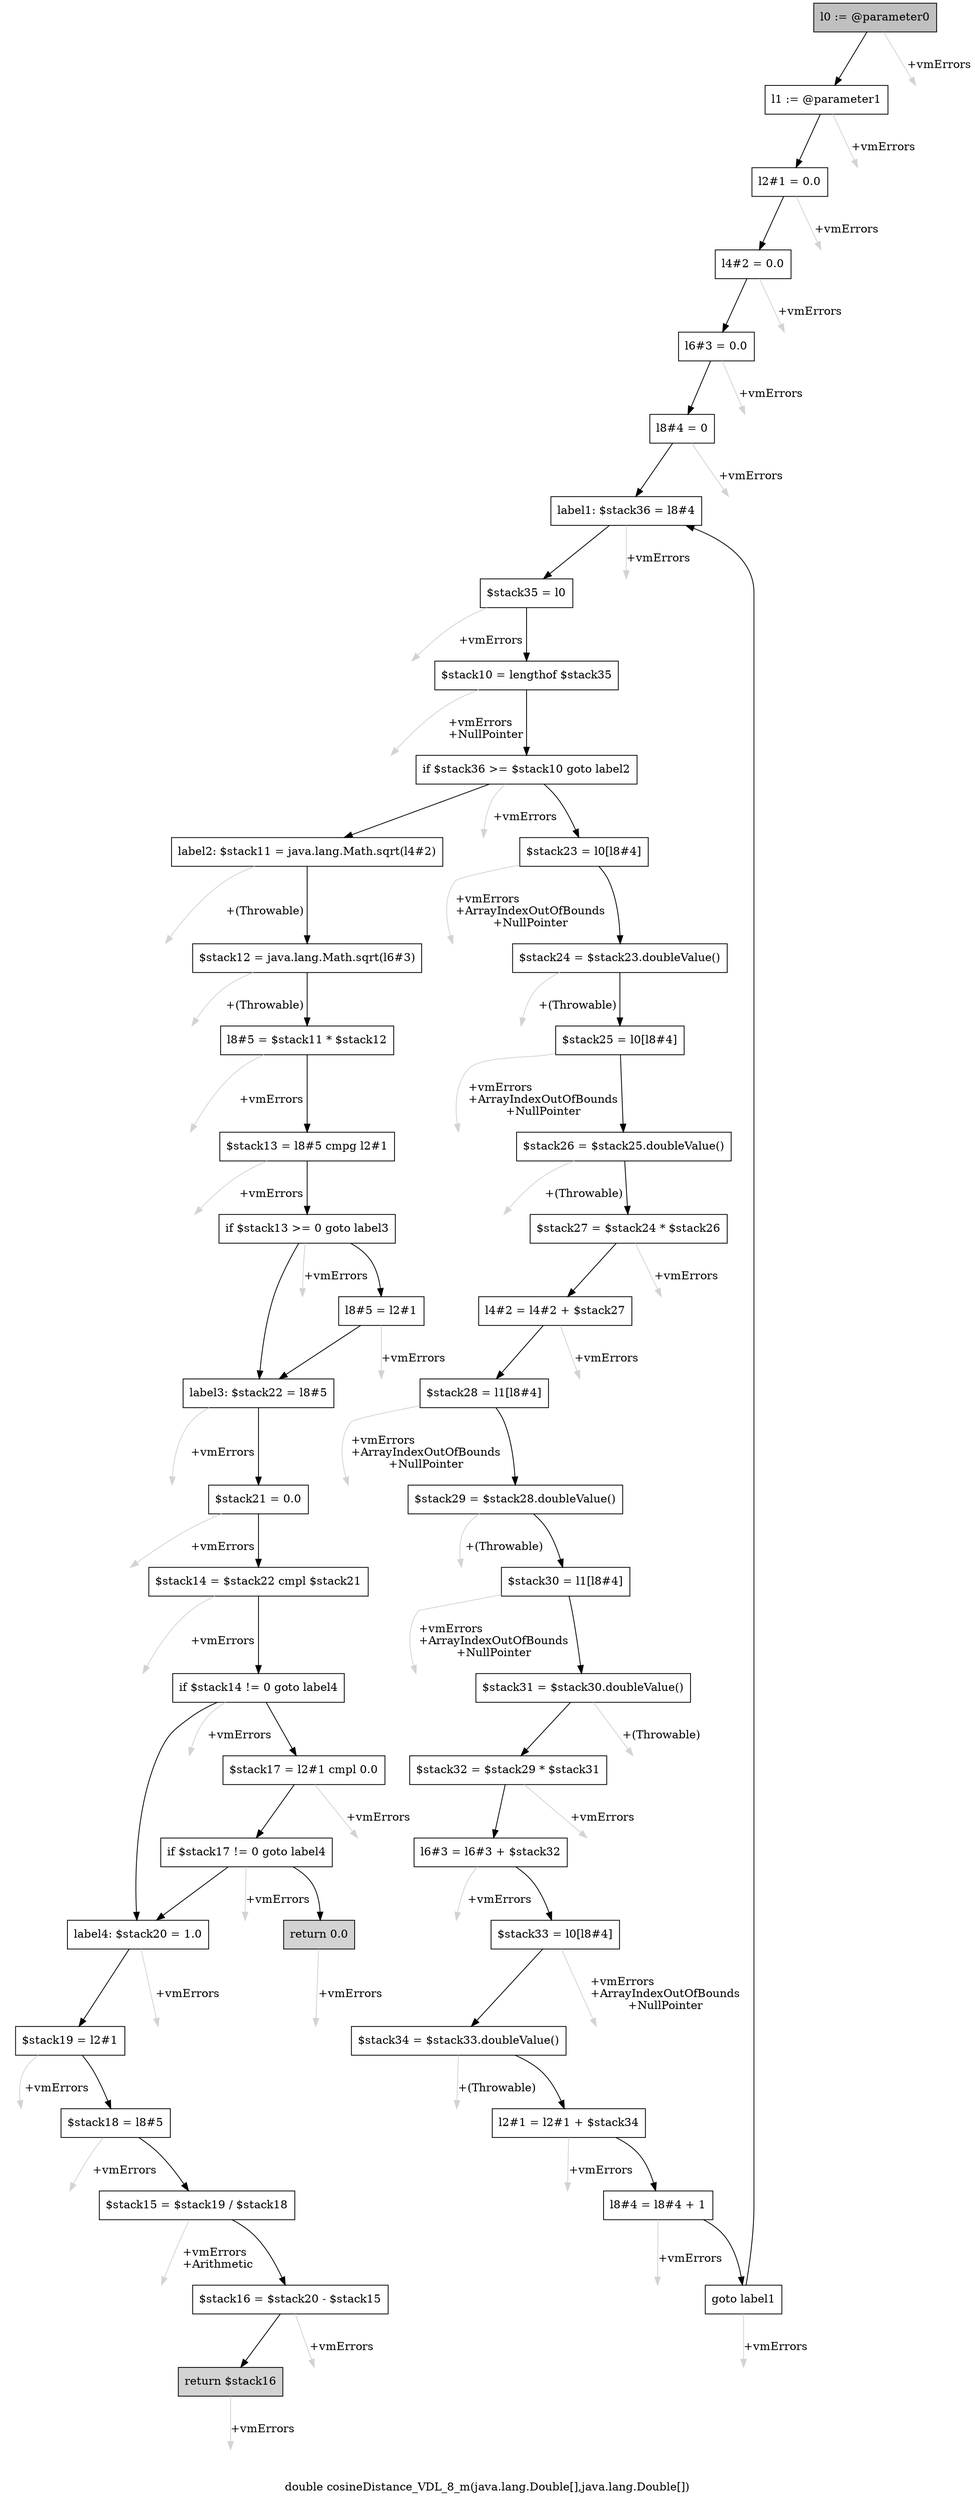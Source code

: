 digraph "double cosineDistance_VDL_8_m(java.lang.Double[],java.lang.Double[])" {
    label="double cosineDistance_VDL_8_m(java.lang.Double[],java.lang.Double[])";
    node [shape=box];
    "0" [style=filled,fillcolor=gray,label="l0 := @parameter0",];
    "1" [label="l1 := @parameter1",];
    "0"->"1" [color=black,];
    "46" [style=invis,label="Esc",];
    "0"->"46" [color=lightgray,label="\l+vmErrors",];
    "2" [label="l2#1 = 0.0",];
    "1"->"2" [color=black,];
    "47" [style=invis,label="Esc",];
    "1"->"47" [color=lightgray,label="\l+vmErrors",];
    "3" [label="l4#2 = 0.0",];
    "2"->"3" [color=black,];
    "48" [style=invis,label="Esc",];
    "2"->"48" [color=lightgray,label="\l+vmErrors",];
    "4" [label="l6#3 = 0.0",];
    "3"->"4" [color=black,];
    "49" [style=invis,label="Esc",];
    "3"->"49" [color=lightgray,label="\l+vmErrors",];
    "5" [label="l8#4 = 0",];
    "4"->"5" [color=black,];
    "50" [style=invis,label="Esc",];
    "4"->"50" [color=lightgray,label="\l+vmErrors",];
    "6" [label="label1: $stack36 = l8#4",];
    "5"->"6" [color=black,];
    "51" [style=invis,label="Esc",];
    "5"->"51" [color=lightgray,label="\l+vmErrors",];
    "7" [label="$stack35 = l0",];
    "6"->"7" [color=black,];
    "52" [style=invis,label="Esc",];
    "6"->"52" [color=lightgray,label="\l+vmErrors",];
    "8" [label="$stack10 = lengthof $stack35",];
    "7"->"8" [color=black,];
    "53" [style=invis,label="Esc",];
    "7"->"53" [color=lightgray,label="\l+vmErrors",];
    "9" [label="if $stack36 >= $stack10 goto label2",];
    "8"->"9" [color=black,];
    "54" [style=invis,label="Esc",];
    "8"->"54" [color=lightgray,label="\l+vmErrors\l+NullPointer",];
    "10" [label="$stack23 = l0[l8#4]",];
    "9"->"10" [color=black,];
    "27" [label="label2: $stack11 = java.lang.Math.sqrt(l4#2)",];
    "9"->"27" [color=black,];
    "55" [style=invis,label="Esc",];
    "9"->"55" [color=lightgray,label="\l+vmErrors",];
    "11" [label="$stack24 = $stack23.doubleValue()",];
    "10"->"11" [color=black,];
    "56" [style=invis,label="Esc",];
    "10"->"56" [color=lightgray,label="\l+vmErrors\l+ArrayIndexOutOfBounds\l+NullPointer",];
    "12" [label="$stack25 = l0[l8#4]",];
    "11"->"12" [color=black,];
    "57" [style=invis,label="Esc",];
    "11"->"57" [color=lightgray,label="\l+(Throwable)",];
    "13" [label="$stack26 = $stack25.doubleValue()",];
    "12"->"13" [color=black,];
    "58" [style=invis,label="Esc",];
    "12"->"58" [color=lightgray,label="\l+vmErrors\l+ArrayIndexOutOfBounds\l+NullPointer",];
    "14" [label="$stack27 = $stack24 * $stack26",];
    "13"->"14" [color=black,];
    "59" [style=invis,label="Esc",];
    "13"->"59" [color=lightgray,label="\l+(Throwable)",];
    "15" [label="l4#2 = l4#2 + $stack27",];
    "14"->"15" [color=black,];
    "60" [style=invis,label="Esc",];
    "14"->"60" [color=lightgray,label="\l+vmErrors",];
    "16" [label="$stack28 = l1[l8#4]",];
    "15"->"16" [color=black,];
    "61" [style=invis,label="Esc",];
    "15"->"61" [color=lightgray,label="\l+vmErrors",];
    "17" [label="$stack29 = $stack28.doubleValue()",];
    "16"->"17" [color=black,];
    "62" [style=invis,label="Esc",];
    "16"->"62" [color=lightgray,label="\l+vmErrors\l+ArrayIndexOutOfBounds\l+NullPointer",];
    "18" [label="$stack30 = l1[l8#4]",];
    "17"->"18" [color=black,];
    "63" [style=invis,label="Esc",];
    "17"->"63" [color=lightgray,label="\l+(Throwable)",];
    "19" [label="$stack31 = $stack30.doubleValue()",];
    "18"->"19" [color=black,];
    "64" [style=invis,label="Esc",];
    "18"->"64" [color=lightgray,label="\l+vmErrors\l+ArrayIndexOutOfBounds\l+NullPointer",];
    "20" [label="$stack32 = $stack29 * $stack31",];
    "19"->"20" [color=black,];
    "65" [style=invis,label="Esc",];
    "19"->"65" [color=lightgray,label="\l+(Throwable)",];
    "21" [label="l6#3 = l6#3 + $stack32",];
    "20"->"21" [color=black,];
    "66" [style=invis,label="Esc",];
    "20"->"66" [color=lightgray,label="\l+vmErrors",];
    "22" [label="$stack33 = l0[l8#4]",];
    "21"->"22" [color=black,];
    "67" [style=invis,label="Esc",];
    "21"->"67" [color=lightgray,label="\l+vmErrors",];
    "23" [label="$stack34 = $stack33.doubleValue()",];
    "22"->"23" [color=black,];
    "68" [style=invis,label="Esc",];
    "22"->"68" [color=lightgray,label="\l+vmErrors\l+ArrayIndexOutOfBounds\l+NullPointer",];
    "24" [label="l2#1 = l2#1 + $stack34",];
    "23"->"24" [color=black,];
    "69" [style=invis,label="Esc",];
    "23"->"69" [color=lightgray,label="\l+(Throwable)",];
    "25" [label="l8#4 = l8#4 + 1",];
    "24"->"25" [color=black,];
    "70" [style=invis,label="Esc",];
    "24"->"70" [color=lightgray,label="\l+vmErrors",];
    "26" [label="goto label1",];
    "25"->"26" [color=black,];
    "71" [style=invis,label="Esc",];
    "25"->"71" [color=lightgray,label="\l+vmErrors",];
    "26"->"6" [color=black,];
    "72" [style=invis,label="Esc",];
    "26"->"72" [color=lightgray,label="\l+vmErrors",];
    "28" [label="$stack12 = java.lang.Math.sqrt(l6#3)",];
    "27"->"28" [color=black,];
    "73" [style=invis,label="Esc",];
    "27"->"73" [color=lightgray,label="\l+(Throwable)",];
    "29" [label="l8#5 = $stack11 * $stack12",];
    "28"->"29" [color=black,];
    "74" [style=invis,label="Esc",];
    "28"->"74" [color=lightgray,label="\l+(Throwable)",];
    "30" [label="$stack13 = l8#5 cmpg l2#1",];
    "29"->"30" [color=black,];
    "75" [style=invis,label="Esc",];
    "29"->"75" [color=lightgray,label="\l+vmErrors",];
    "31" [label="if $stack13 >= 0 goto label3",];
    "30"->"31" [color=black,];
    "76" [style=invis,label="Esc",];
    "30"->"76" [color=lightgray,label="\l+vmErrors",];
    "32" [label="l8#5 = l2#1",];
    "31"->"32" [color=black,];
    "33" [label="label3: $stack22 = l8#5",];
    "31"->"33" [color=black,];
    "77" [style=invis,label="Esc",];
    "31"->"77" [color=lightgray,label="\l+vmErrors",];
    "32"->"33" [color=black,];
    "78" [style=invis,label="Esc",];
    "32"->"78" [color=lightgray,label="\l+vmErrors",];
    "34" [label="$stack21 = 0.0",];
    "33"->"34" [color=black,];
    "79" [style=invis,label="Esc",];
    "33"->"79" [color=lightgray,label="\l+vmErrors",];
    "35" [label="$stack14 = $stack22 cmpl $stack21",];
    "34"->"35" [color=black,];
    "80" [style=invis,label="Esc",];
    "34"->"80" [color=lightgray,label="\l+vmErrors",];
    "36" [label="if $stack14 != 0 goto label4",];
    "35"->"36" [color=black,];
    "81" [style=invis,label="Esc",];
    "35"->"81" [color=lightgray,label="\l+vmErrors",];
    "37" [label="$stack17 = l2#1 cmpl 0.0",];
    "36"->"37" [color=black,];
    "40" [label="label4: $stack20 = 1.0",];
    "36"->"40" [color=black,];
    "82" [style=invis,label="Esc",];
    "36"->"82" [color=lightgray,label="\l+vmErrors",];
    "38" [label="if $stack17 != 0 goto label4",];
    "37"->"38" [color=black,];
    "83" [style=invis,label="Esc",];
    "37"->"83" [color=lightgray,label="\l+vmErrors",];
    "39" [style=filled,fillcolor=lightgray,label="return 0.0",];
    "38"->"39" [color=black,];
    "38"->"40" [color=black,];
    "84" [style=invis,label="Esc",];
    "38"->"84" [color=lightgray,label="\l+vmErrors",];
    "85" [style=invis,label="Esc",];
    "39"->"85" [color=lightgray,label="\l+vmErrors",];
    "41" [label="$stack19 = l2#1",];
    "40"->"41" [color=black,];
    "86" [style=invis,label="Esc",];
    "40"->"86" [color=lightgray,label="\l+vmErrors",];
    "42" [label="$stack18 = l8#5",];
    "41"->"42" [color=black,];
    "87" [style=invis,label="Esc",];
    "41"->"87" [color=lightgray,label="\l+vmErrors",];
    "43" [label="$stack15 = $stack19 / $stack18",];
    "42"->"43" [color=black,];
    "88" [style=invis,label="Esc",];
    "42"->"88" [color=lightgray,label="\l+vmErrors",];
    "44" [label="$stack16 = $stack20 - $stack15",];
    "43"->"44" [color=black,];
    "89" [style=invis,label="Esc",];
    "43"->"89" [color=lightgray,label="\l+vmErrors\l+Arithmetic",];
    "45" [style=filled,fillcolor=lightgray,label="return $stack16",];
    "44"->"45" [color=black,];
    "90" [style=invis,label="Esc",];
    "44"->"90" [color=lightgray,label="\l+vmErrors",];
    "91" [style=invis,label="Esc",];
    "45"->"91" [color=lightgray,label="\l+vmErrors",];
}
